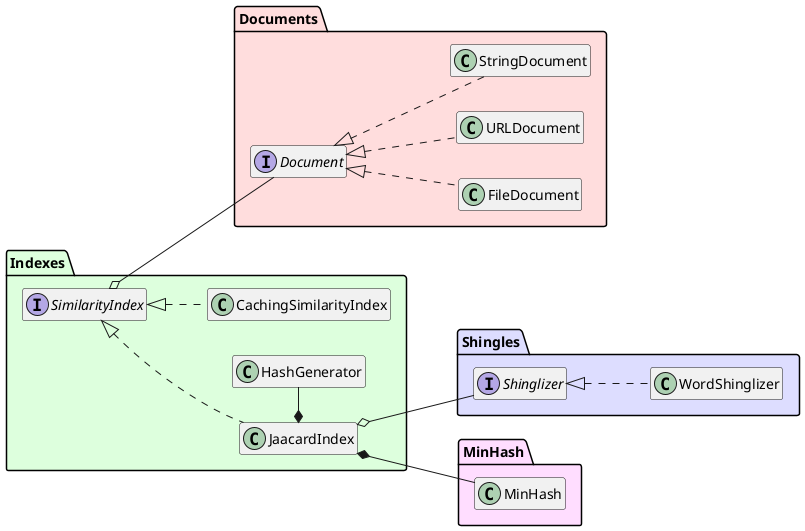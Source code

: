 @startuml
left to right direction

package "Documents" #FFDDDD {

    interface Document

    class FileDocument
    class URLDocument
    class StringDocument

    Document <|.. FileDocument
    Document <|.. URLDocument
    Document <|.. StringDocument

}

package "Indexes" #DDFFDD {
    interface SimilarityIndex

    SimilarityIndex o-- Document

    class JaacardIndex
    class CachingSimilarityIndex

    SimilarityIndex <|.. JaacardIndex
    SimilarityIndex <|.. CachingSimilarityIndex

    class HashGenerator
    JaacardIndex *- HashGenerator
}

package "Shingles" #DDDDFF {

    JaacardIndex o-- Shinglizer

    interface Shinglizer

    class WordShinglizer
    Shinglizer <|.. WordShinglizer
}

package "MinHash" #FFDDFF {
    class MinHash
    JaacardIndex *-- MinHash
}

hide members
@enduml